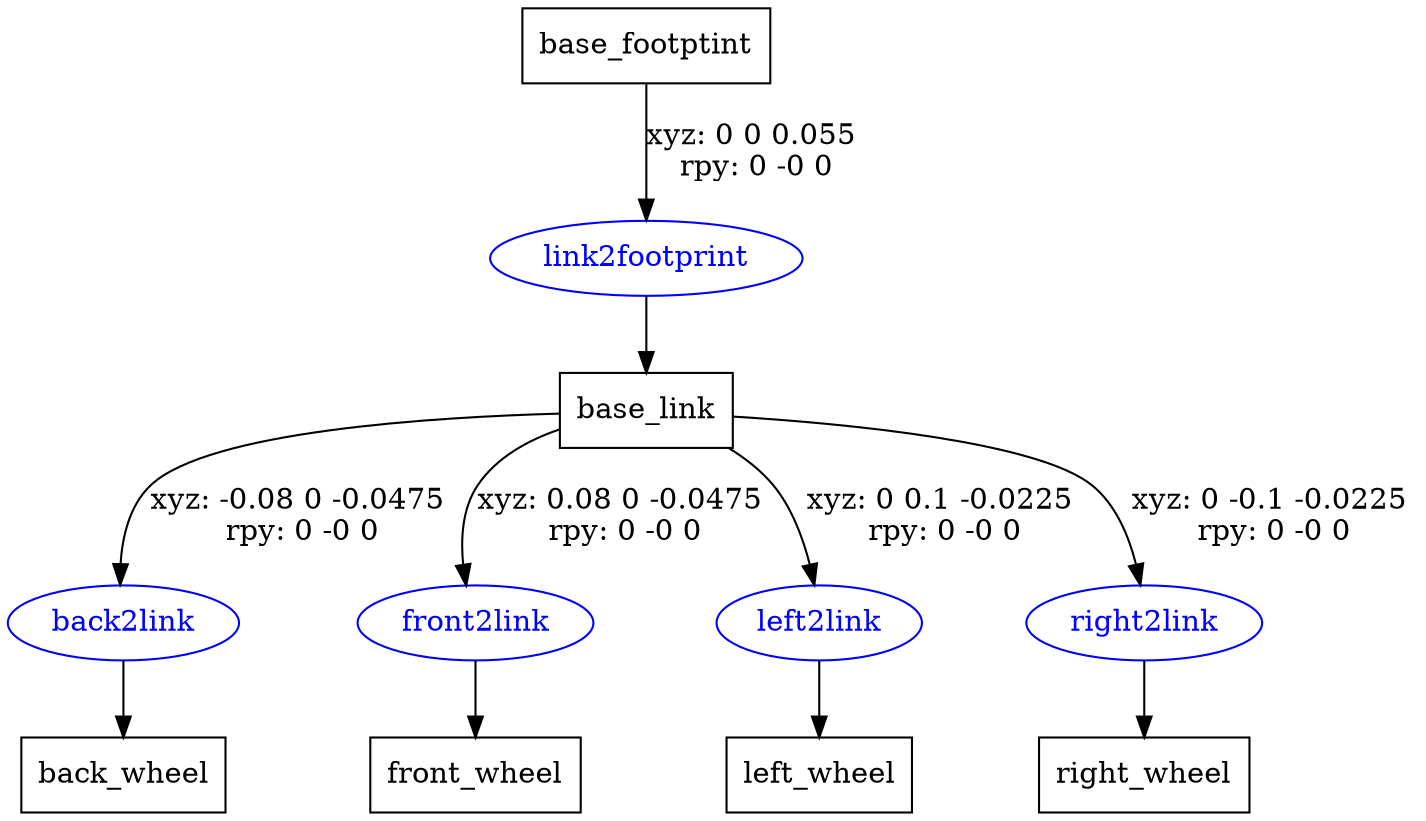 digraph G {
node [shape=box];
"base_footptint" [label="base_footptint"];
"base_link" [label="base_link"];
"back_wheel" [label="back_wheel"];
"front_wheel" [label="front_wheel"];
"left_wheel" [label="left_wheel"];
"right_wheel" [label="right_wheel"];
node [shape=ellipse, color=blue, fontcolor=blue];
"base_footptint" -> "link2footprint" [label="xyz: 0 0 0.055 \nrpy: 0 -0 0"]
"link2footprint" -> "base_link"
"base_link" -> "back2link" [label="xyz: -0.08 0 -0.0475 \nrpy: 0 -0 0"]
"back2link" -> "back_wheel"
"base_link" -> "front2link" [label="xyz: 0.08 0 -0.0475 \nrpy: 0 -0 0"]
"front2link" -> "front_wheel"
"base_link" -> "left2link" [label="xyz: 0 0.1 -0.0225 \nrpy: 0 -0 0"]
"left2link" -> "left_wheel"
"base_link" -> "right2link" [label="xyz: 0 -0.1 -0.0225 \nrpy: 0 -0 0"]
"right2link" -> "right_wheel"
}
